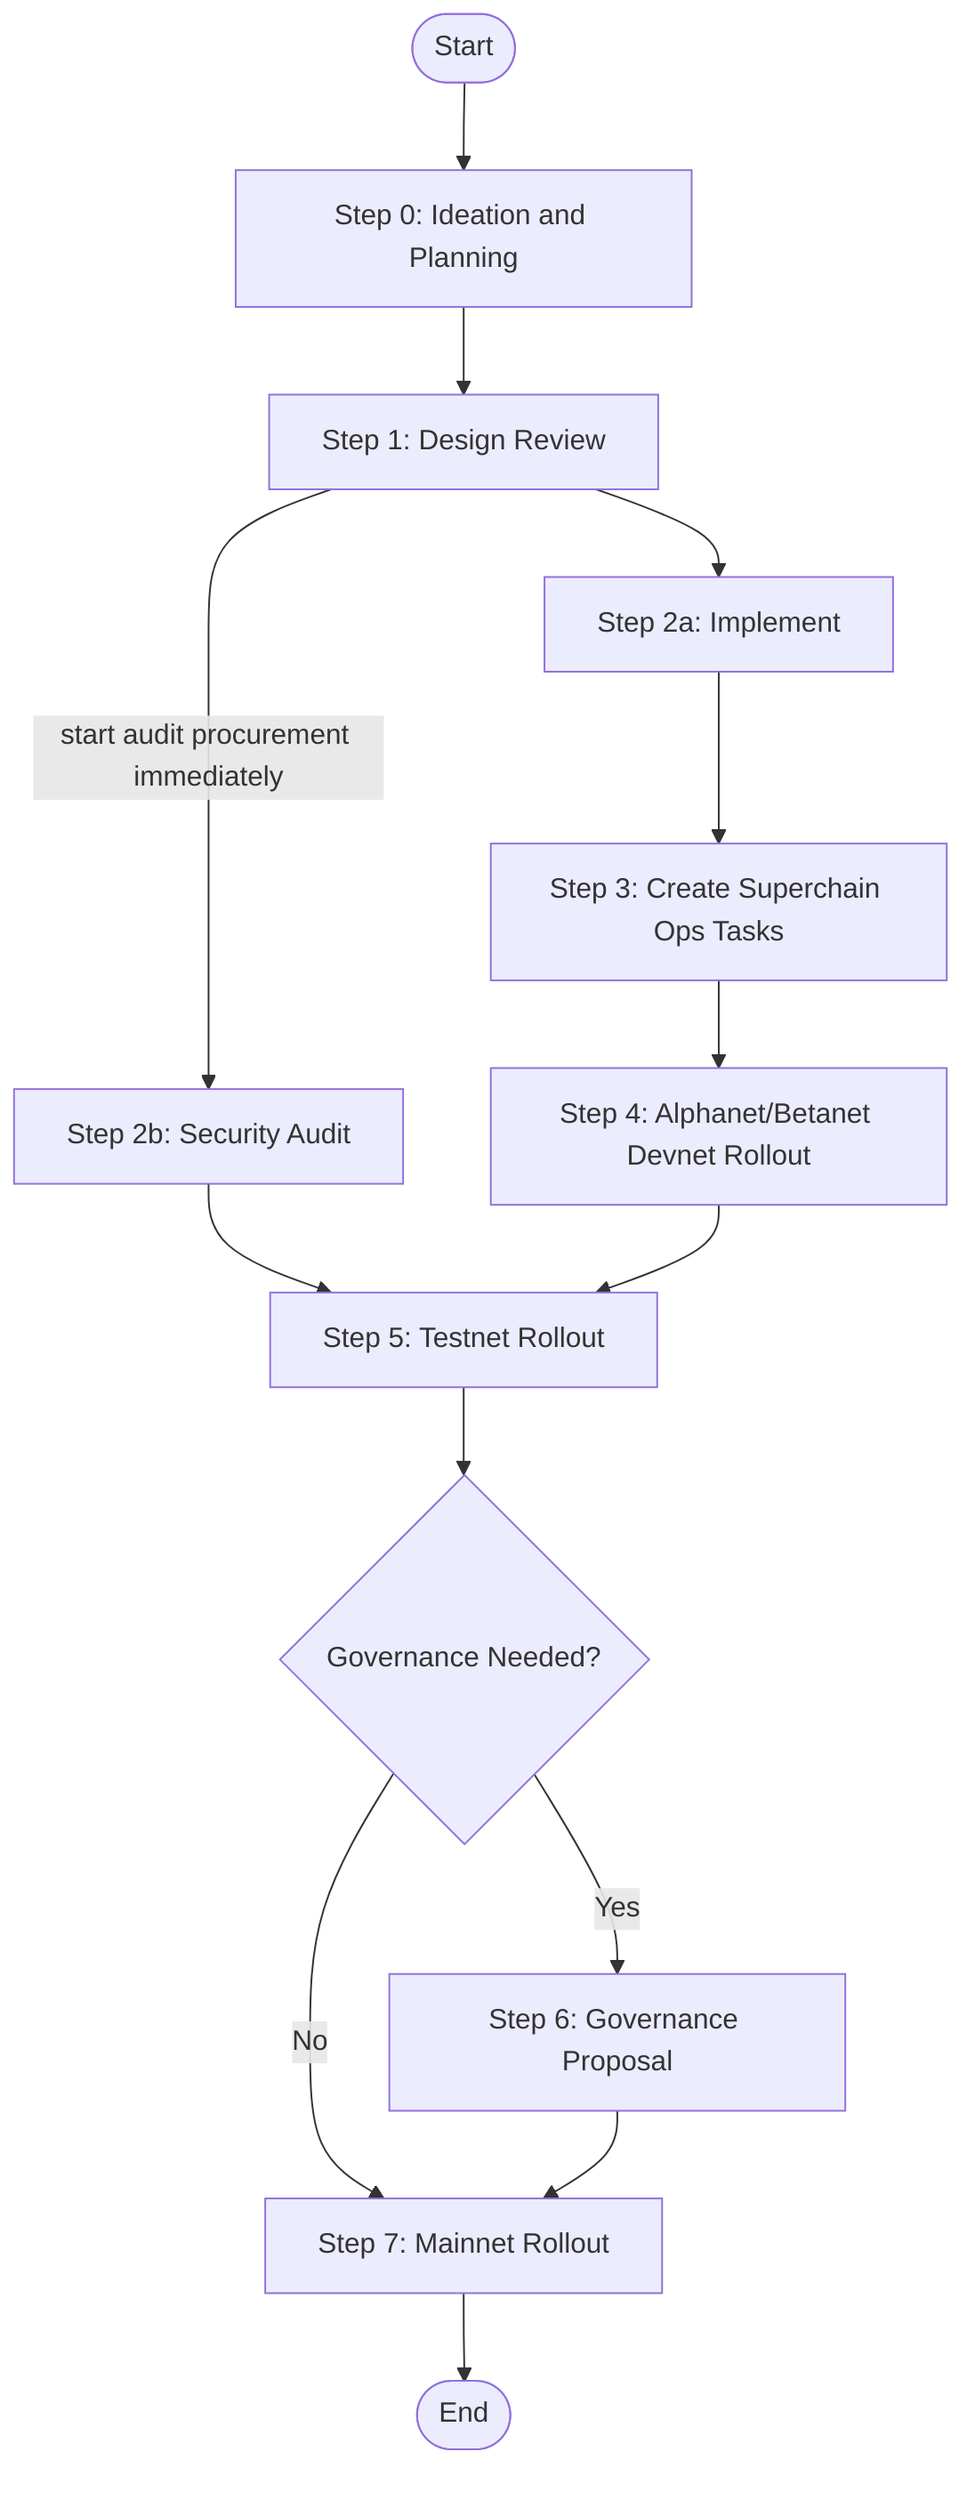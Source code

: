 flowchart TD
    Start([Start]) --> Step0[Step 0: Ideation and Planning]
    Step0 --> Step1[Step 1: Design Review]
    
    Step1 --> Step2a[Step 2a: Implement]
    
    Step1 -->|"start audit procurement immediately"| Step2b[Step 2b: Security Audit]
    Step2b --> Step5[Step 5: Testnet Rollout]
    
    Step2a --> Step3[Step 3: Create Superchain Ops Tasks]
    
    Step3 --> Step4[Step 4: Alphanet/Betanet Devnet Rollout]
    Step4 --> Step5[Step 5: Testnet Rollout]
    
    Step5 --> GovCheck{Governance Needed?}
    GovCheck -->|Yes| Step6[Step 6: Governance Proposal]
    GovCheck -->|No| Step7[Step 7: Mainnet Rollout]
    
    Step6 --> Step7
    
    Step7 --> End([End])
